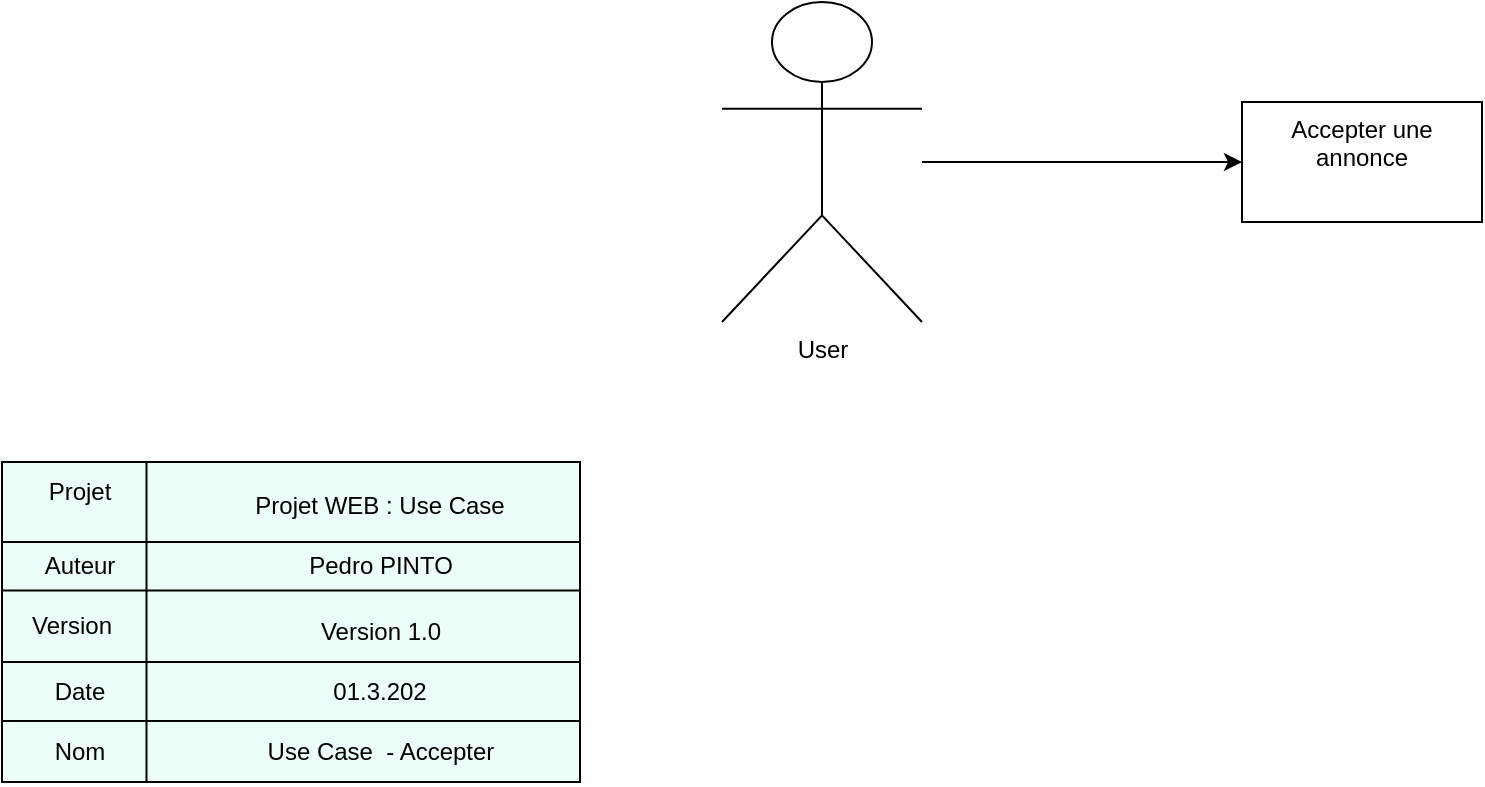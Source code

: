 <mxfile version="13.9.9" type="device"><diagram id="hJhioR7SjOPcIwXKf_Fz" name="Page-1"><mxGraphModel dx="1596" dy="862" grid="1" gridSize="10" guides="1" tooltips="1" connect="1" arrows="1" fold="1" page="1" pageScale="1" pageWidth="827" pageHeight="1169" math="0" shadow="0"><root><mxCell id="0"/><mxCell id="1" parent="0"/><mxCell id="KUV9YKRG1EKJjWd9YCcf-6" value="" style="edgeStyle=orthogonalEdgeStyle;rounded=0;orthogonalLoop=1;jettySize=auto;html=1;" parent="1" source="KUV9YKRG1EKJjWd9YCcf-1" target="KUV9YKRG1EKJjWd9YCcf-5" edge="1"><mxGeometry relative="1" as="geometry"/></mxCell><mxCell id="KUV9YKRG1EKJjWd9YCcf-1" value="User" style="shape=umlActor;verticalLabelPosition=bottom;verticalAlign=top;html=1;outlineConnect=0;" parent="1" vertex="1"><mxGeometry x="370" y="330" width="100" height="160" as="geometry"/></mxCell><mxCell id="KUV9YKRG1EKJjWd9YCcf-5" value="Accepter une annonce" style="whiteSpace=wrap;html=1;verticalAlign=top;" parent="1" vertex="1"><mxGeometry x="630" y="380" width="120" height="60" as="geometry"/></mxCell><mxCell id="oOW9H8M2LIUPadKL2usR-1" value="" style="rounded=0;whiteSpace=wrap;html=1;fillColor=#EBFFF8;" vertex="1" parent="1"><mxGeometry x="10" y="560" width="289" height="160" as="geometry"/></mxCell><mxCell id="oOW9H8M2LIUPadKL2usR-2" value="" style="endArrow=none;html=1;exitX=0;exitY=0.25;exitDx=0;exitDy=0;entryX=1;entryY=0.25;entryDx=0;entryDy=0;" edge="1" parent="1" source="oOW9H8M2LIUPadKL2usR-1" target="oOW9H8M2LIUPadKL2usR-1"><mxGeometry width="50" height="50" relative="1" as="geometry"><mxPoint x="468" y="-160" as="sourcePoint"/><mxPoint x="518" y="-210" as="targetPoint"/></mxGeometry></mxCell><mxCell id="oOW9H8M2LIUPadKL2usR-3" value="" style="endArrow=none;html=1;exitX=0;exitY=0.25;exitDx=0;exitDy=0;entryX=1;entryY=0.25;entryDx=0;entryDy=0;" edge="1" parent="1"><mxGeometry width="50" height="50" relative="1" as="geometry"><mxPoint x="10" y="624.29" as="sourcePoint"/><mxPoint x="299" y="624.29" as="targetPoint"/></mxGeometry></mxCell><mxCell id="oOW9H8M2LIUPadKL2usR-4" value="" style="endArrow=none;html=1;exitX=0;exitY=0.25;exitDx=0;exitDy=0;entryX=1;entryY=0.25;entryDx=0;entryDy=0;" edge="1" parent="1"><mxGeometry width="50" height="50" relative="1" as="geometry"><mxPoint x="10" y="660" as="sourcePoint"/><mxPoint x="299" y="660" as="targetPoint"/></mxGeometry></mxCell><mxCell id="oOW9H8M2LIUPadKL2usR-5" value="" style="endArrow=none;html=1;exitX=0.25;exitY=1;exitDx=0;exitDy=0;entryX=0.25;entryY=0;entryDx=0;entryDy=0;" edge="1" parent="1" source="oOW9H8M2LIUPadKL2usR-1" target="oOW9H8M2LIUPadKL2usR-1"><mxGeometry width="50" height="50" relative="1" as="geometry"><mxPoint x="468" y="-160" as="sourcePoint"/><mxPoint x="518" y="-210" as="targetPoint"/></mxGeometry></mxCell><mxCell id="oOW9H8M2LIUPadKL2usR-6" value="Projet" style="text;html=1;strokeColor=none;fillColor=none;align=center;verticalAlign=middle;whiteSpace=wrap;rounded=0;" vertex="1" parent="1"><mxGeometry x="29" y="560" width="40" height="30" as="geometry"/></mxCell><mxCell id="oOW9H8M2LIUPadKL2usR-7" value="Auteur" style="text;html=1;strokeColor=none;fillColor=none;align=center;verticalAlign=middle;whiteSpace=wrap;rounded=0;" vertex="1" parent="1"><mxGeometry x="29" y="597" width="40" height="30" as="geometry"/></mxCell><mxCell id="oOW9H8M2LIUPadKL2usR-8" value="Version" style="text;html=1;strokeColor=none;fillColor=none;align=center;verticalAlign=middle;whiteSpace=wrap;rounded=0;" vertex="1" parent="1"><mxGeometry x="10" y="627" width="70" height="30" as="geometry"/></mxCell><mxCell id="oOW9H8M2LIUPadKL2usR-9" value="Date" style="text;html=1;strokeColor=none;fillColor=none;align=center;verticalAlign=middle;whiteSpace=wrap;rounded=0;" vertex="1" parent="1"><mxGeometry x="29" y="660" width="40" height="30" as="geometry"/></mxCell><mxCell id="oOW9H8M2LIUPadKL2usR-10" value="Projet WEB : &lt;font face=&quot;helvetica, sans-serif&quot;&gt;Use Case&lt;/font&gt;" style="text;html=1;strokeColor=none;fillColor=none;align=center;verticalAlign=middle;whiteSpace=wrap;rounded=0;" vertex="1" parent="1"><mxGeometry x="94" y="567" width="210" height="30" as="geometry"/></mxCell><mxCell id="oOW9H8M2LIUPadKL2usR-11" value="Pedro PINTO" style="text;html=1;strokeColor=none;fillColor=none;align=center;verticalAlign=middle;whiteSpace=wrap;rounded=0;" vertex="1" parent="1"><mxGeometry x="154.5" y="597" width="89" height="30" as="geometry"/></mxCell><mxCell id="oOW9H8M2LIUPadKL2usR-12" value="Version 1.0" style="text;html=1;strokeColor=none;fillColor=none;align=center;verticalAlign=middle;whiteSpace=wrap;rounded=0;" vertex="1" parent="1"><mxGeometry x="154.5" y="630" width="89" height="30" as="geometry"/></mxCell><mxCell id="oOW9H8M2LIUPadKL2usR-13" value="01.3.202" style="text;html=1;strokeColor=none;fillColor=none;align=center;verticalAlign=middle;whiteSpace=wrap;rounded=0;" vertex="1" parent="1"><mxGeometry x="179" y="660" width="40" height="30" as="geometry"/></mxCell><mxCell id="oOW9H8M2LIUPadKL2usR-14" value="" style="endArrow=none;html=1;exitX=0;exitY=0.25;exitDx=0;exitDy=0;entryX=1;entryY=0.25;entryDx=0;entryDy=0;" edge="1" parent="1"><mxGeometry width="50" height="50" relative="1" as="geometry"><mxPoint x="10" y="689.52" as="sourcePoint"/><mxPoint x="299" y="689.52" as="targetPoint"/></mxGeometry></mxCell><mxCell id="oOW9H8M2LIUPadKL2usR-15" value="Nom" style="text;html=1;strokeColor=none;fillColor=none;align=center;verticalAlign=middle;whiteSpace=wrap;rounded=0;" vertex="1" parent="1"><mxGeometry x="29" y="690" width="40" height="30" as="geometry"/></mxCell><mxCell id="oOW9H8M2LIUPadKL2usR-16" value="Use Case&amp;nbsp; - Accepter" style="text;html=1;strokeColor=none;fillColor=none;align=center;verticalAlign=middle;whiteSpace=wrap;rounded=0;" vertex="1" parent="1"><mxGeometry x="131.5" y="690" width="135" height="30" as="geometry"/></mxCell></root></mxGraphModel></diagram></mxfile>